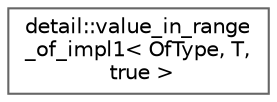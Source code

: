 digraph "Gráfico de jerarquía de clases"
{
 // LATEX_PDF_SIZE
  bgcolor="transparent";
  edge [fontname=Helvetica,fontsize=10,labelfontname=Helvetica,labelfontsize=10];
  node [fontname=Helvetica,fontsize=10,shape=box,height=0.2,width=0.4];
  rankdir="LR";
  Node0 [id="Node000000",label="detail::value_in_range\l_of_impl1\< OfType, T,\l true \>",height=0.2,width=0.4,color="grey40", fillcolor="white", style="filled",URL="$structdetail_1_1value__in__range__of__impl1_3_01_of_type_00_01_t_00_01true_01_4.html",tooltip=" "];
}
